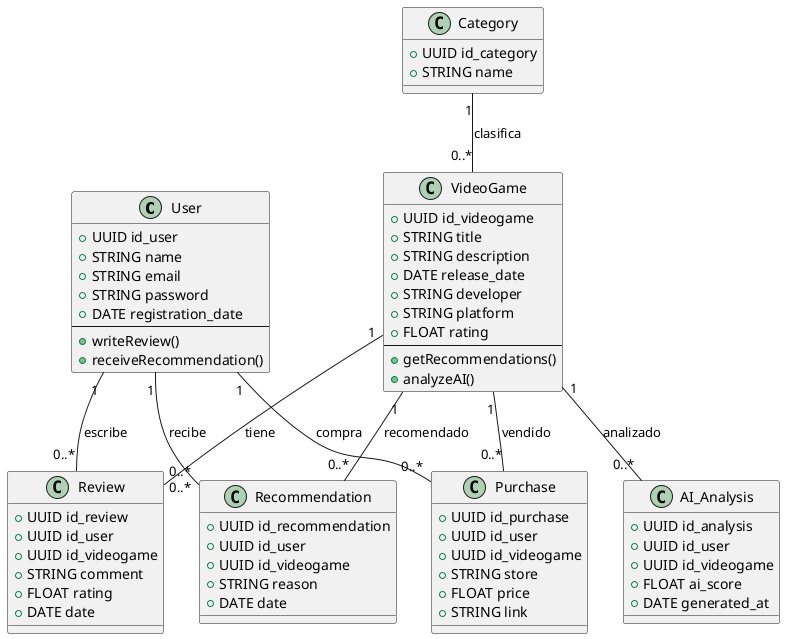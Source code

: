 @startuml

class User {
    + UUID id_user
    + STRING name
    + STRING email
    + STRING password
    + DATE registration_date
    --
    + writeReview()
    + receiveRecommendation()
}

class VideoGame {
    + UUID id_videogame
    + STRING title
    + STRING description
    + DATE release_date
    + STRING developer
    + STRING platform
    + FLOAT rating
    --
    + getRecommendations()
    + analyzeAI()
}

class Category {
    + UUID id_category
    + STRING name
}

class Review {
    + UUID id_review
    + UUID id_user
    + UUID id_videogame
    + STRING comment
    + FLOAT rating
    + DATE date
}

class Recommendation {
    + UUID id_recommendation
    + UUID id_user
    + UUID id_videogame
    + STRING reason
    + DATE date
}

class Purchase {
    + UUID id_purchase
    + UUID id_user
    + UUID id_videogame
    + STRING store
    + FLOAT price
    + STRING link
}

class AI_Analysis {
    + UUID id_analysis
    + UUID id_user
    + UUID id_videogame
    + FLOAT ai_score
    + DATE generated_at
}

' Relaciones
User "1" -- "0..*" Review : escribe
User "1" -- "0..*" Recommendation : recibe
User "1" -- "0..*" Purchase : compra
VideoGame "1" -- "0..*" Review : tiene
VideoGame "1" -- "0..*" Recommendation : recomendado
VideoGame "1" -- "0..*" Purchase : vendido
VideoGame "1" -- "0..*" AI_Analysis : analizado
Category "1" -- "0..*" VideoGame : clasifica

@enduml
